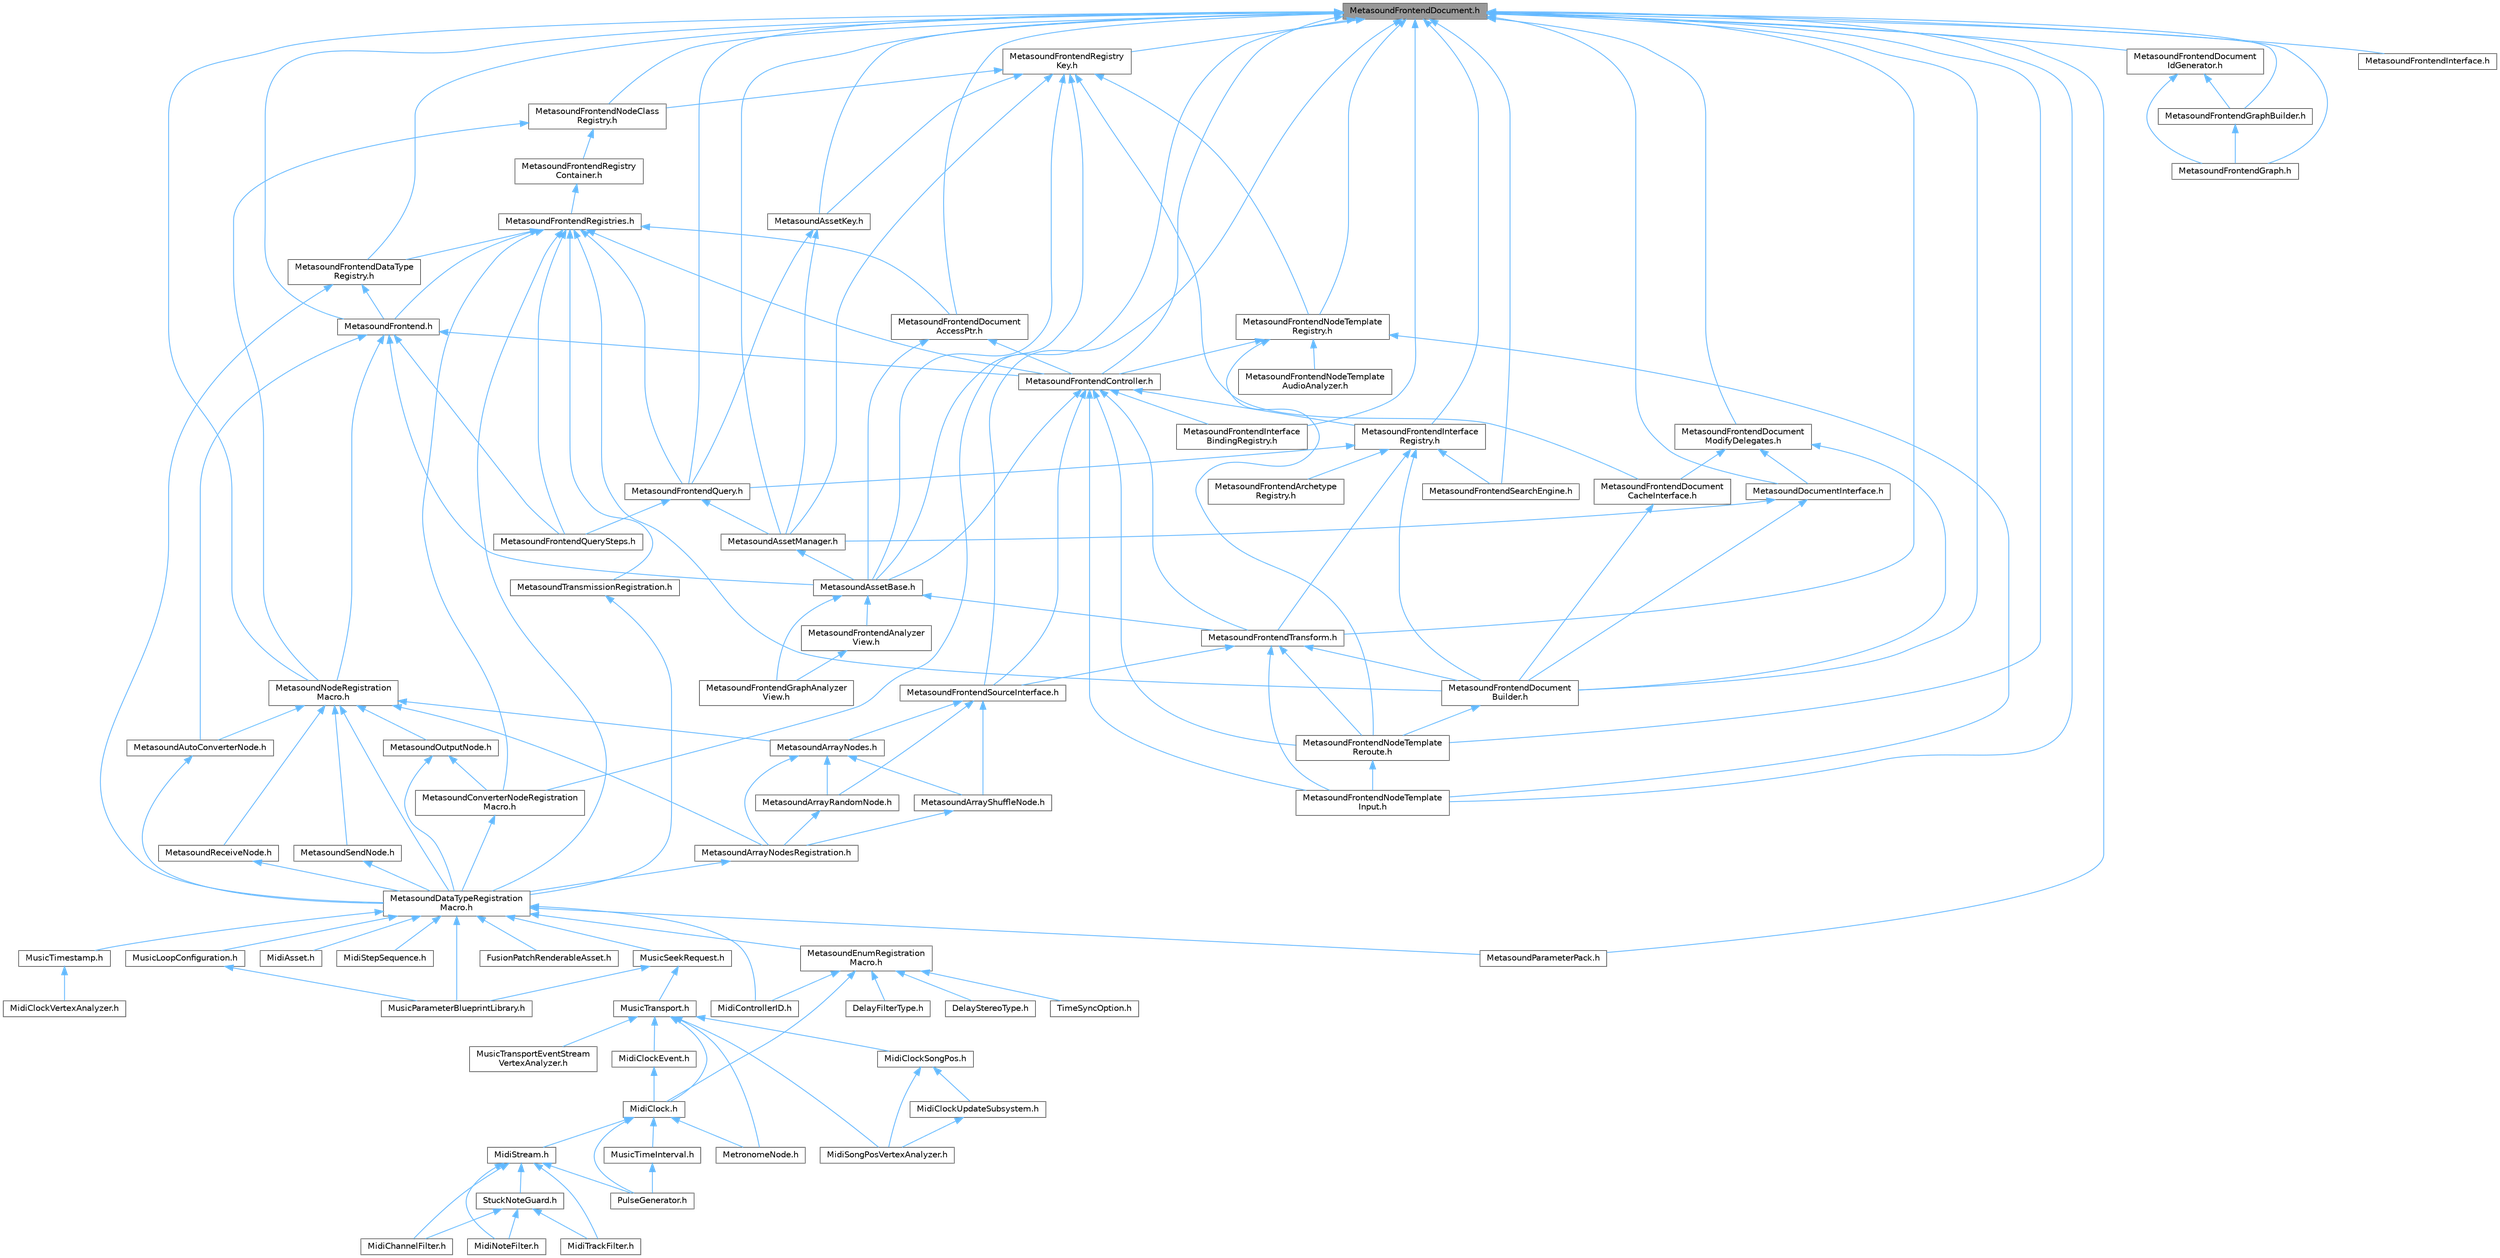 digraph "MetasoundFrontendDocument.h"
{
 // INTERACTIVE_SVG=YES
 // LATEX_PDF_SIZE
  bgcolor="transparent";
  edge [fontname=Helvetica,fontsize=10,labelfontname=Helvetica,labelfontsize=10];
  node [fontname=Helvetica,fontsize=10,shape=box,height=0.2,width=0.4];
  Node1 [id="Node000001",label="MetasoundFrontendDocument.h",height=0.2,width=0.4,color="gray40", fillcolor="grey60", style="filled", fontcolor="black",tooltip=" "];
  Node1 -> Node2 [id="edge1_Node000001_Node000002",dir="back",color="steelblue1",style="solid",tooltip=" "];
  Node2 [id="Node000002",label="MetasoundAssetBase.h",height=0.2,width=0.4,color="grey40", fillcolor="white", style="filled",URL="$d5/d81/MetasoundAssetBase_8h.html",tooltip=" "];
  Node2 -> Node3 [id="edge2_Node000002_Node000003",dir="back",color="steelblue1",style="solid",tooltip=" "];
  Node3 [id="Node000003",label="MetasoundFrontendAnalyzer\lView.h",height=0.2,width=0.4,color="grey40", fillcolor="white", style="filled",URL="$d0/d5e/MetasoundFrontendAnalyzerView_8h.html",tooltip=" "];
  Node3 -> Node4 [id="edge3_Node000003_Node000004",dir="back",color="steelblue1",style="solid",tooltip=" "];
  Node4 [id="Node000004",label="MetasoundFrontendGraphAnalyzer\lView.h",height=0.2,width=0.4,color="grey40", fillcolor="white", style="filled",URL="$d6/dd1/MetasoundFrontendGraphAnalyzerView_8h.html",tooltip=" "];
  Node2 -> Node4 [id="edge4_Node000002_Node000004",dir="back",color="steelblue1",style="solid",tooltip=" "];
  Node2 -> Node5 [id="edge5_Node000002_Node000005",dir="back",color="steelblue1",style="solid",tooltip=" "];
  Node5 [id="Node000005",label="MetasoundFrontendTransform.h",height=0.2,width=0.4,color="grey40", fillcolor="white", style="filled",URL="$dc/d48/MetasoundFrontendTransform_8h.html",tooltip=" "];
  Node5 -> Node6 [id="edge6_Node000005_Node000006",dir="back",color="steelblue1",style="solid",tooltip=" "];
  Node6 [id="Node000006",label="MetasoundFrontendDocument\lBuilder.h",height=0.2,width=0.4,color="grey40", fillcolor="white", style="filled",URL="$da/dfa/MetasoundFrontendDocumentBuilder_8h.html",tooltip=" "];
  Node6 -> Node7 [id="edge7_Node000006_Node000007",dir="back",color="steelblue1",style="solid",tooltip=" "];
  Node7 [id="Node000007",label="MetasoundFrontendNodeTemplate\lReroute.h",height=0.2,width=0.4,color="grey40", fillcolor="white", style="filled",URL="$d7/d33/MetasoundFrontendNodeTemplateReroute_8h.html",tooltip=" "];
  Node7 -> Node8 [id="edge8_Node000007_Node000008",dir="back",color="steelblue1",style="solid",tooltip=" "];
  Node8 [id="Node000008",label="MetasoundFrontendNodeTemplate\lInput.h",height=0.2,width=0.4,color="grey40", fillcolor="white", style="filled",URL="$d6/d69/MetasoundFrontendNodeTemplateInput_8h.html",tooltip=" "];
  Node5 -> Node8 [id="edge9_Node000005_Node000008",dir="back",color="steelblue1",style="solid",tooltip=" "];
  Node5 -> Node7 [id="edge10_Node000005_Node000007",dir="back",color="steelblue1",style="solid",tooltip=" "];
  Node5 -> Node9 [id="edge11_Node000005_Node000009",dir="back",color="steelblue1",style="solid",tooltip=" "];
  Node9 [id="Node000009",label="MetasoundFrontendSourceInterface.h",height=0.2,width=0.4,color="grey40", fillcolor="white", style="filled",URL="$de/db5/MetasoundFrontendSourceInterface_8h.html",tooltip=" "];
  Node9 -> Node10 [id="edge12_Node000009_Node000010",dir="back",color="steelblue1",style="solid",tooltip=" "];
  Node10 [id="Node000010",label="MetasoundArrayNodes.h",height=0.2,width=0.4,color="grey40", fillcolor="white", style="filled",URL="$de/d05/MetasoundArrayNodes_8h.html",tooltip=" "];
  Node10 -> Node11 [id="edge13_Node000010_Node000011",dir="back",color="steelblue1",style="solid",tooltip=" "];
  Node11 [id="Node000011",label="MetasoundArrayNodesRegistration.h",height=0.2,width=0.4,color="grey40", fillcolor="white", style="filled",URL="$d2/d35/MetasoundArrayNodesRegistration_8h.html",tooltip=" "];
  Node11 -> Node12 [id="edge14_Node000011_Node000012",dir="back",color="steelblue1",style="solid",tooltip=" "];
  Node12 [id="Node000012",label="MetasoundDataTypeRegistration\lMacro.h",height=0.2,width=0.4,color="grey40", fillcolor="white", style="filled",URL="$d1/d2b/MetasoundDataTypeRegistrationMacro_8h.html",tooltip=" "];
  Node12 -> Node13 [id="edge15_Node000012_Node000013",dir="back",color="steelblue1",style="solid",tooltip=" "];
  Node13 [id="Node000013",label="FusionPatchRenderableAsset.h",height=0.2,width=0.4,color="grey40", fillcolor="white", style="filled",URL="$d0/dd5/FusionPatchRenderableAsset_8h.html",tooltip=" "];
  Node12 -> Node14 [id="edge16_Node000012_Node000014",dir="back",color="steelblue1",style="solid",tooltip=" "];
  Node14 [id="Node000014",label="MetasoundEnumRegistration\lMacro.h",height=0.2,width=0.4,color="grey40", fillcolor="white", style="filled",URL="$dd/da6/MetasoundEnumRegistrationMacro_8h.html",tooltip=" "];
  Node14 -> Node15 [id="edge17_Node000014_Node000015",dir="back",color="steelblue1",style="solid",tooltip=" "];
  Node15 [id="Node000015",label="DelayFilterType.h",height=0.2,width=0.4,color="grey40", fillcolor="white", style="filled",URL="$da/d13/DelayFilterType_8h.html",tooltip=" "];
  Node14 -> Node16 [id="edge18_Node000014_Node000016",dir="back",color="steelblue1",style="solid",tooltip=" "];
  Node16 [id="Node000016",label="DelayStereoType.h",height=0.2,width=0.4,color="grey40", fillcolor="white", style="filled",URL="$d4/db3/DelayStereoType_8h.html",tooltip=" "];
  Node14 -> Node17 [id="edge19_Node000014_Node000017",dir="back",color="steelblue1",style="solid",tooltip=" "];
  Node17 [id="Node000017",label="MidiClock.h",height=0.2,width=0.4,color="grey40", fillcolor="white", style="filled",URL="$df/d88/MidiClock_8h.html",tooltip=" "];
  Node17 -> Node18 [id="edge20_Node000017_Node000018",dir="back",color="steelblue1",style="solid",tooltip=" "];
  Node18 [id="Node000018",label="MetronomeNode.h",height=0.2,width=0.4,color="grey40", fillcolor="white", style="filled",URL="$d9/daa/MetronomeNode_8h.html",tooltip=" "];
  Node17 -> Node19 [id="edge21_Node000017_Node000019",dir="back",color="steelblue1",style="solid",tooltip=" "];
  Node19 [id="Node000019",label="MidiStream.h",height=0.2,width=0.4,color="grey40", fillcolor="white", style="filled",URL="$d8/ded/MidiStream_8h.html",tooltip=" "];
  Node19 -> Node20 [id="edge22_Node000019_Node000020",dir="back",color="steelblue1",style="solid",tooltip=" "];
  Node20 [id="Node000020",label="MidiChannelFilter.h",height=0.2,width=0.4,color="grey40", fillcolor="white", style="filled",URL="$d3/dab/MidiChannelFilter_8h.html",tooltip=" "];
  Node19 -> Node21 [id="edge23_Node000019_Node000021",dir="back",color="steelblue1",style="solid",tooltip=" "];
  Node21 [id="Node000021",label="MidiNoteFilter.h",height=0.2,width=0.4,color="grey40", fillcolor="white", style="filled",URL="$d4/d05/MidiNoteFilter_8h.html",tooltip=" "];
  Node19 -> Node22 [id="edge24_Node000019_Node000022",dir="back",color="steelblue1",style="solid",tooltip=" "];
  Node22 [id="Node000022",label="MidiTrackFilter.h",height=0.2,width=0.4,color="grey40", fillcolor="white", style="filled",URL="$d0/d2f/MidiTrackFilter_8h.html",tooltip=" "];
  Node19 -> Node23 [id="edge25_Node000019_Node000023",dir="back",color="steelblue1",style="solid",tooltip=" "];
  Node23 [id="Node000023",label="PulseGenerator.h",height=0.2,width=0.4,color="grey40", fillcolor="white", style="filled",URL="$da/db3/PulseGenerator_8h.html",tooltip=" "];
  Node19 -> Node24 [id="edge26_Node000019_Node000024",dir="back",color="steelblue1",style="solid",tooltip=" "];
  Node24 [id="Node000024",label="StuckNoteGuard.h",height=0.2,width=0.4,color="grey40", fillcolor="white", style="filled",URL="$df/dcf/StuckNoteGuard_8h.html",tooltip=" "];
  Node24 -> Node20 [id="edge27_Node000024_Node000020",dir="back",color="steelblue1",style="solid",tooltip=" "];
  Node24 -> Node21 [id="edge28_Node000024_Node000021",dir="back",color="steelblue1",style="solid",tooltip=" "];
  Node24 -> Node22 [id="edge29_Node000024_Node000022",dir="back",color="steelblue1",style="solid",tooltip=" "];
  Node17 -> Node25 [id="edge30_Node000017_Node000025",dir="back",color="steelblue1",style="solid",tooltip=" "];
  Node25 [id="Node000025",label="MusicTimeInterval.h",height=0.2,width=0.4,color="grey40", fillcolor="white", style="filled",URL="$dc/da7/MusicTimeInterval_8h.html",tooltip=" "];
  Node25 -> Node23 [id="edge31_Node000025_Node000023",dir="back",color="steelblue1",style="solid",tooltip=" "];
  Node17 -> Node23 [id="edge32_Node000017_Node000023",dir="back",color="steelblue1",style="solid",tooltip=" "];
  Node14 -> Node26 [id="edge33_Node000014_Node000026",dir="back",color="steelblue1",style="solid",tooltip=" "];
  Node26 [id="Node000026",label="MidiControllerID.h",height=0.2,width=0.4,color="grey40", fillcolor="white", style="filled",URL="$d0/d53/MidiControllerID_8h.html",tooltip=" "];
  Node14 -> Node27 [id="edge34_Node000014_Node000027",dir="back",color="steelblue1",style="solid",tooltip=" "];
  Node27 [id="Node000027",label="TimeSyncOption.h",height=0.2,width=0.4,color="grey40", fillcolor="white", style="filled",URL="$d4/dc5/HarmonixMetasound_2Public_2HarmonixMetasound_2DataTypes_2TimeSyncOption_8h.html",tooltip=" "];
  Node12 -> Node28 [id="edge35_Node000012_Node000028",dir="back",color="steelblue1",style="solid",tooltip=" "];
  Node28 [id="Node000028",label="MetasoundParameterPack.h",height=0.2,width=0.4,color="grey40", fillcolor="white", style="filled",URL="$d8/d84/MetasoundParameterPack_8h.html",tooltip=" "];
  Node12 -> Node29 [id="edge36_Node000012_Node000029",dir="back",color="steelblue1",style="solid",tooltip=" "];
  Node29 [id="Node000029",label="MidiAsset.h",height=0.2,width=0.4,color="grey40", fillcolor="white", style="filled",URL="$da/d6b/MidiAsset_8h.html",tooltip=" "];
  Node12 -> Node26 [id="edge37_Node000012_Node000026",dir="back",color="steelblue1",style="solid",tooltip=" "];
  Node12 -> Node30 [id="edge38_Node000012_Node000030",dir="back",color="steelblue1",style="solid",tooltip=" "];
  Node30 [id="Node000030",label="MidiStepSequence.h",height=0.2,width=0.4,color="grey40", fillcolor="white", style="filled",URL="$de/dbc/MidiStepSequence_8h.html",tooltip=" "];
  Node12 -> Node31 [id="edge39_Node000012_Node000031",dir="back",color="steelblue1",style="solid",tooltip=" "];
  Node31 [id="Node000031",label="MusicLoopConfiguration.h",height=0.2,width=0.4,color="grey40", fillcolor="white", style="filled",URL="$de/d33/MusicLoopConfiguration_8h.html",tooltip=" "];
  Node31 -> Node32 [id="edge40_Node000031_Node000032",dir="back",color="steelblue1",style="solid",tooltip=" "];
  Node32 [id="Node000032",label="MusicParameterBlueprintLibrary.h",height=0.2,width=0.4,color="grey40", fillcolor="white", style="filled",URL="$d0/d2e/MusicParameterBlueprintLibrary_8h.html",tooltip=" "];
  Node12 -> Node32 [id="edge41_Node000012_Node000032",dir="back",color="steelblue1",style="solid",tooltip=" "];
  Node12 -> Node33 [id="edge42_Node000012_Node000033",dir="back",color="steelblue1",style="solid",tooltip=" "];
  Node33 [id="Node000033",label="MusicSeekRequest.h",height=0.2,width=0.4,color="grey40", fillcolor="white", style="filled",URL="$d0/d38/MusicSeekRequest_8h.html",tooltip=" "];
  Node33 -> Node32 [id="edge43_Node000033_Node000032",dir="back",color="steelblue1",style="solid",tooltip=" "];
  Node33 -> Node34 [id="edge44_Node000033_Node000034",dir="back",color="steelblue1",style="solid",tooltip=" "];
  Node34 [id="Node000034",label="MusicTransport.h",height=0.2,width=0.4,color="grey40", fillcolor="white", style="filled",URL="$d2/d3d/MusicTransport_8h.html",tooltip=" "];
  Node34 -> Node18 [id="edge45_Node000034_Node000018",dir="back",color="steelblue1",style="solid",tooltip=" "];
  Node34 -> Node17 [id="edge46_Node000034_Node000017",dir="back",color="steelblue1",style="solid",tooltip=" "];
  Node34 -> Node35 [id="edge47_Node000034_Node000035",dir="back",color="steelblue1",style="solid",tooltip=" "];
  Node35 [id="Node000035",label="MidiClockEvent.h",height=0.2,width=0.4,color="grey40", fillcolor="white", style="filled",URL="$d7/d7d/MidiClockEvent_8h.html",tooltip=" "];
  Node35 -> Node17 [id="edge48_Node000035_Node000017",dir="back",color="steelblue1",style="solid",tooltip=" "];
  Node34 -> Node36 [id="edge49_Node000034_Node000036",dir="back",color="steelblue1",style="solid",tooltip=" "];
  Node36 [id="Node000036",label="MidiClockSongPos.h",height=0.2,width=0.4,color="grey40", fillcolor="white", style="filled",URL="$d2/d72/MidiClockSongPos_8h.html",tooltip=" "];
  Node36 -> Node37 [id="edge50_Node000036_Node000037",dir="back",color="steelblue1",style="solid",tooltip=" "];
  Node37 [id="Node000037",label="MidiClockUpdateSubsystem.h",height=0.2,width=0.4,color="grey40", fillcolor="white", style="filled",URL="$dc/d52/MidiClockUpdateSubsystem_8h.html",tooltip=" "];
  Node37 -> Node38 [id="edge51_Node000037_Node000038",dir="back",color="steelblue1",style="solid",tooltip=" "];
  Node38 [id="Node000038",label="MidiSongPosVertexAnalyzer.h",height=0.2,width=0.4,color="grey40", fillcolor="white", style="filled",URL="$db/d10/MidiSongPosVertexAnalyzer_8h.html",tooltip=" "];
  Node36 -> Node38 [id="edge52_Node000036_Node000038",dir="back",color="steelblue1",style="solid",tooltip=" "];
  Node34 -> Node38 [id="edge53_Node000034_Node000038",dir="back",color="steelblue1",style="solid",tooltip=" "];
  Node34 -> Node39 [id="edge54_Node000034_Node000039",dir="back",color="steelblue1",style="solid",tooltip=" "];
  Node39 [id="Node000039",label="MusicTransportEventStream\lVertexAnalyzer.h",height=0.2,width=0.4,color="grey40", fillcolor="white", style="filled",URL="$d1/da4/MusicTransportEventStreamVertexAnalyzer_8h.html",tooltip=" "];
  Node12 -> Node40 [id="edge55_Node000012_Node000040",dir="back",color="steelblue1",style="solid",tooltip=" "];
  Node40 [id="Node000040",label="MusicTimestamp.h",height=0.2,width=0.4,color="grey40", fillcolor="white", style="filled",URL="$dc/d8f/MusicTimestamp_8h.html",tooltip=" "];
  Node40 -> Node41 [id="edge56_Node000040_Node000041",dir="back",color="steelblue1",style="solid",tooltip=" "];
  Node41 [id="Node000041",label="MidiClockVertexAnalyzer.h",height=0.2,width=0.4,color="grey40", fillcolor="white", style="filled",URL="$d5/dfa/MidiClockVertexAnalyzer_8h.html",tooltip=" "];
  Node10 -> Node42 [id="edge57_Node000010_Node000042",dir="back",color="steelblue1",style="solid",tooltip=" "];
  Node42 [id="Node000042",label="MetasoundArrayRandomNode.h",height=0.2,width=0.4,color="grey40", fillcolor="white", style="filled",URL="$d3/d94/MetasoundArrayRandomNode_8h.html",tooltip=" "];
  Node42 -> Node11 [id="edge58_Node000042_Node000011",dir="back",color="steelblue1",style="solid",tooltip=" "];
  Node10 -> Node43 [id="edge59_Node000010_Node000043",dir="back",color="steelblue1",style="solid",tooltip=" "];
  Node43 [id="Node000043",label="MetasoundArrayShuffleNode.h",height=0.2,width=0.4,color="grey40", fillcolor="white", style="filled",URL="$db/dcb/MetasoundArrayShuffleNode_8h.html",tooltip=" "];
  Node43 -> Node11 [id="edge60_Node000043_Node000011",dir="back",color="steelblue1",style="solid",tooltip=" "];
  Node9 -> Node42 [id="edge61_Node000009_Node000042",dir="back",color="steelblue1",style="solid",tooltip=" "];
  Node9 -> Node43 [id="edge62_Node000009_Node000043",dir="back",color="steelblue1",style="solid",tooltip=" "];
  Node1 -> Node44 [id="edge63_Node000001_Node000044",dir="back",color="steelblue1",style="solid",tooltip=" "];
  Node44 [id="Node000044",label="MetasoundAssetKey.h",height=0.2,width=0.4,color="grey40", fillcolor="white", style="filled",URL="$d9/d63/MetasoundAssetKey_8h.html",tooltip=" "];
  Node44 -> Node45 [id="edge64_Node000044_Node000045",dir="back",color="steelblue1",style="solid",tooltip=" "];
  Node45 [id="Node000045",label="MetasoundAssetManager.h",height=0.2,width=0.4,color="grey40", fillcolor="white", style="filled",URL="$dd/da3/MetasoundAssetManager_8h.html",tooltip=" "];
  Node45 -> Node2 [id="edge65_Node000045_Node000002",dir="back",color="steelblue1",style="solid",tooltip=" "];
  Node44 -> Node46 [id="edge66_Node000044_Node000046",dir="back",color="steelblue1",style="solid",tooltip=" "];
  Node46 [id="Node000046",label="MetasoundFrontendQuery.h",height=0.2,width=0.4,color="grey40", fillcolor="white", style="filled",URL="$d6/dba/MetasoundFrontendQuery_8h.html",tooltip=" "];
  Node46 -> Node45 [id="edge67_Node000046_Node000045",dir="back",color="steelblue1",style="solid",tooltip=" "];
  Node46 -> Node47 [id="edge68_Node000046_Node000047",dir="back",color="steelblue1",style="solid",tooltip=" "];
  Node47 [id="Node000047",label="MetasoundFrontendQuerySteps.h",height=0.2,width=0.4,color="grey40", fillcolor="white", style="filled",URL="$d1/d63/MetasoundFrontendQuerySteps_8h.html",tooltip=" "];
  Node1 -> Node45 [id="edge69_Node000001_Node000045",dir="back",color="steelblue1",style="solid",tooltip=" "];
  Node1 -> Node48 [id="edge70_Node000001_Node000048",dir="back",color="steelblue1",style="solid",tooltip=" "];
  Node48 [id="Node000048",label="MetasoundDocumentInterface.h",height=0.2,width=0.4,color="grey40", fillcolor="white", style="filled",URL="$dd/dfb/MetasoundDocumentInterface_8h.html",tooltip=" "];
  Node48 -> Node45 [id="edge71_Node000048_Node000045",dir="back",color="steelblue1",style="solid",tooltip=" "];
  Node48 -> Node6 [id="edge72_Node000048_Node000006",dir="back",color="steelblue1",style="solid",tooltip=" "];
  Node1 -> Node49 [id="edge73_Node000001_Node000049",dir="back",color="steelblue1",style="solid",tooltip=" "];
  Node49 [id="Node000049",label="MetasoundFrontend.h",height=0.2,width=0.4,color="grey40", fillcolor="white", style="filled",URL="$d4/d31/MetasoundFrontend_8h.html",tooltip=" "];
  Node49 -> Node2 [id="edge74_Node000049_Node000002",dir="back",color="steelblue1",style="solid",tooltip=" "];
  Node49 -> Node50 [id="edge75_Node000049_Node000050",dir="back",color="steelblue1",style="solid",tooltip=" "];
  Node50 [id="Node000050",label="MetasoundAutoConverterNode.h",height=0.2,width=0.4,color="grey40", fillcolor="white", style="filled",URL="$de/d7e/MetasoundAutoConverterNode_8h.html",tooltip=" "];
  Node50 -> Node12 [id="edge76_Node000050_Node000012",dir="back",color="steelblue1",style="solid",tooltip=" "];
  Node49 -> Node51 [id="edge77_Node000049_Node000051",dir="back",color="steelblue1",style="solid",tooltip=" "];
  Node51 [id="Node000051",label="MetasoundFrontendController.h",height=0.2,width=0.4,color="grey40", fillcolor="white", style="filled",URL="$d0/d64/MetasoundFrontendController_8h.html",tooltip=" "];
  Node51 -> Node2 [id="edge78_Node000051_Node000002",dir="back",color="steelblue1",style="solid",tooltip=" "];
  Node51 -> Node52 [id="edge79_Node000051_Node000052",dir="back",color="steelblue1",style="solid",tooltip=" "];
  Node52 [id="Node000052",label="MetasoundFrontendInterface\lBindingRegistry.h",height=0.2,width=0.4,color="grey40", fillcolor="white", style="filled",URL="$da/de4/MetasoundFrontendInterfaceBindingRegistry_8h.html",tooltip=" "];
  Node51 -> Node53 [id="edge80_Node000051_Node000053",dir="back",color="steelblue1",style="solid",tooltip=" "];
  Node53 [id="Node000053",label="MetasoundFrontendInterface\lRegistry.h",height=0.2,width=0.4,color="grey40", fillcolor="white", style="filled",URL="$d7/d91/MetasoundFrontendInterfaceRegistry_8h.html",tooltip=" "];
  Node53 -> Node54 [id="edge81_Node000053_Node000054",dir="back",color="steelblue1",style="solid",tooltip=" "];
  Node54 [id="Node000054",label="MetasoundFrontendArchetype\lRegistry.h",height=0.2,width=0.4,color="grey40", fillcolor="white", style="filled",URL="$db/d0e/MetasoundFrontendArchetypeRegistry_8h.html",tooltip=" "];
  Node53 -> Node6 [id="edge82_Node000053_Node000006",dir="back",color="steelblue1",style="solid",tooltip=" "];
  Node53 -> Node46 [id="edge83_Node000053_Node000046",dir="back",color="steelblue1",style="solid",tooltip=" "];
  Node53 -> Node55 [id="edge84_Node000053_Node000055",dir="back",color="steelblue1",style="solid",tooltip=" "];
  Node55 [id="Node000055",label="MetasoundFrontendSearchEngine.h",height=0.2,width=0.4,color="grey40", fillcolor="white", style="filled",URL="$d3/de8/MetasoundFrontendSearchEngine_8h.html",tooltip=" "];
  Node53 -> Node5 [id="edge85_Node000053_Node000005",dir="back",color="steelblue1",style="solid",tooltip=" "];
  Node51 -> Node8 [id="edge86_Node000051_Node000008",dir="back",color="steelblue1",style="solid",tooltip=" "];
  Node51 -> Node7 [id="edge87_Node000051_Node000007",dir="back",color="steelblue1",style="solid",tooltip=" "];
  Node51 -> Node9 [id="edge88_Node000051_Node000009",dir="back",color="steelblue1",style="solid",tooltip=" "];
  Node51 -> Node5 [id="edge89_Node000051_Node000005",dir="back",color="steelblue1",style="solid",tooltip=" "];
  Node49 -> Node47 [id="edge90_Node000049_Node000047",dir="back",color="steelblue1",style="solid",tooltip=" "];
  Node49 -> Node56 [id="edge91_Node000049_Node000056",dir="back",color="steelblue1",style="solid",tooltip=" "];
  Node56 [id="Node000056",label="MetasoundNodeRegistration\lMacro.h",height=0.2,width=0.4,color="grey40", fillcolor="white", style="filled",URL="$d3/d0b/MetasoundNodeRegistrationMacro_8h.html",tooltip=" "];
  Node56 -> Node10 [id="edge92_Node000056_Node000010",dir="back",color="steelblue1",style="solid",tooltip=" "];
  Node56 -> Node11 [id="edge93_Node000056_Node000011",dir="back",color="steelblue1",style="solid",tooltip=" "];
  Node56 -> Node50 [id="edge94_Node000056_Node000050",dir="back",color="steelblue1",style="solid",tooltip=" "];
  Node56 -> Node12 [id="edge95_Node000056_Node000012",dir="back",color="steelblue1",style="solid",tooltip=" "];
  Node56 -> Node57 [id="edge96_Node000056_Node000057",dir="back",color="steelblue1",style="solid",tooltip=" "];
  Node57 [id="Node000057",label="MetasoundOutputNode.h",height=0.2,width=0.4,color="grey40", fillcolor="white", style="filled",URL="$d5/d06/MetasoundOutputNode_8h.html",tooltip=" "];
  Node57 -> Node58 [id="edge97_Node000057_Node000058",dir="back",color="steelblue1",style="solid",tooltip=" "];
  Node58 [id="Node000058",label="MetasoundConverterNodeRegistration\lMacro.h",height=0.2,width=0.4,color="grey40", fillcolor="white", style="filled",URL="$d1/de5/MetasoundConverterNodeRegistrationMacro_8h.html",tooltip=" "];
  Node58 -> Node12 [id="edge98_Node000058_Node000012",dir="back",color="steelblue1",style="solid",tooltip=" "];
  Node57 -> Node12 [id="edge99_Node000057_Node000012",dir="back",color="steelblue1",style="solid",tooltip=" "];
  Node56 -> Node59 [id="edge100_Node000056_Node000059",dir="back",color="steelblue1",style="solid",tooltip=" "];
  Node59 [id="Node000059",label="MetasoundReceiveNode.h",height=0.2,width=0.4,color="grey40", fillcolor="white", style="filled",URL="$d3/d08/MetasoundReceiveNode_8h.html",tooltip=" "];
  Node59 -> Node12 [id="edge101_Node000059_Node000012",dir="back",color="steelblue1",style="solid",tooltip=" "];
  Node56 -> Node60 [id="edge102_Node000056_Node000060",dir="back",color="steelblue1",style="solid",tooltip=" "];
  Node60 [id="Node000060",label="MetasoundSendNode.h",height=0.2,width=0.4,color="grey40", fillcolor="white", style="filled",URL="$dc/dca/MetasoundSendNode_8h.html",tooltip=" "];
  Node60 -> Node12 [id="edge103_Node000060_Node000012",dir="back",color="steelblue1",style="solid",tooltip=" "];
  Node1 -> Node51 [id="edge104_Node000001_Node000051",dir="back",color="steelblue1",style="solid",tooltip=" "];
  Node1 -> Node61 [id="edge105_Node000001_Node000061",dir="back",color="steelblue1",style="solid",tooltip=" "];
  Node61 [id="Node000061",label="MetasoundFrontendDataType\lRegistry.h",height=0.2,width=0.4,color="grey40", fillcolor="white", style="filled",URL="$d3/d48/MetasoundFrontendDataTypeRegistry_8h.html",tooltip=" "];
  Node61 -> Node12 [id="edge106_Node000061_Node000012",dir="back",color="steelblue1",style="solid",tooltip=" "];
  Node61 -> Node49 [id="edge107_Node000061_Node000049",dir="back",color="steelblue1",style="solid",tooltip=" "];
  Node1 -> Node62 [id="edge108_Node000001_Node000062",dir="back",color="steelblue1",style="solid",tooltip=" "];
  Node62 [id="Node000062",label="MetasoundFrontendDocument\lAccessPtr.h",height=0.2,width=0.4,color="grey40", fillcolor="white", style="filled",URL="$d6/daa/MetasoundFrontendDocumentAccessPtr_8h.html",tooltip=" "];
  Node62 -> Node2 [id="edge109_Node000062_Node000002",dir="back",color="steelblue1",style="solid",tooltip=" "];
  Node62 -> Node51 [id="edge110_Node000062_Node000051",dir="back",color="steelblue1",style="solid",tooltip=" "];
  Node1 -> Node6 [id="edge111_Node000001_Node000006",dir="back",color="steelblue1",style="solid",tooltip=" "];
  Node1 -> Node63 [id="edge112_Node000001_Node000063",dir="back",color="steelblue1",style="solid",tooltip=" "];
  Node63 [id="Node000063",label="MetasoundFrontendDocument\lIdGenerator.h",height=0.2,width=0.4,color="grey40", fillcolor="white", style="filled",URL="$dc/d7e/MetasoundFrontendDocumentIdGenerator_8h.html",tooltip=" "];
  Node63 -> Node64 [id="edge113_Node000063_Node000064",dir="back",color="steelblue1",style="solid",tooltip=" "];
  Node64 [id="Node000064",label="MetasoundFrontendGraph.h",height=0.2,width=0.4,color="grey40", fillcolor="white", style="filled",URL="$db/d4b/MetasoundFrontendGraph_8h.html",tooltip=" "];
  Node63 -> Node65 [id="edge114_Node000063_Node000065",dir="back",color="steelblue1",style="solid",tooltip=" "];
  Node65 [id="Node000065",label="MetasoundFrontendGraphBuilder.h",height=0.2,width=0.4,color="grey40", fillcolor="white", style="filled",URL="$d4/d98/MetasoundFrontendGraphBuilder_8h.html",tooltip=" "];
  Node65 -> Node64 [id="edge115_Node000065_Node000064",dir="back",color="steelblue1",style="solid",tooltip=" "];
  Node1 -> Node66 [id="edge116_Node000001_Node000066",dir="back",color="steelblue1",style="solid",tooltip=" "];
  Node66 [id="Node000066",label="MetasoundFrontendDocument\lModifyDelegates.h",height=0.2,width=0.4,color="grey40", fillcolor="white", style="filled",URL="$d8/dfc/MetasoundFrontendDocumentModifyDelegates_8h.html",tooltip=" "];
  Node66 -> Node48 [id="edge117_Node000066_Node000048",dir="back",color="steelblue1",style="solid",tooltip=" "];
  Node66 -> Node6 [id="edge118_Node000066_Node000006",dir="back",color="steelblue1",style="solid",tooltip=" "];
  Node66 -> Node67 [id="edge119_Node000066_Node000067",dir="back",color="steelblue1",style="solid",tooltip=" "];
  Node67 [id="Node000067",label="MetasoundFrontendDocument\lCacheInterface.h",height=0.2,width=0.4,color="grey40", fillcolor="white", style="filled",URL="$d9/d74/MetasoundFrontendDocumentCacheInterface_8h.html",tooltip=" "];
  Node67 -> Node6 [id="edge120_Node000067_Node000006",dir="back",color="steelblue1",style="solid",tooltip=" "];
  Node1 -> Node64 [id="edge121_Node000001_Node000064",dir="back",color="steelblue1",style="solid",tooltip=" "];
  Node1 -> Node65 [id="edge122_Node000001_Node000065",dir="back",color="steelblue1",style="solid",tooltip=" "];
  Node1 -> Node68 [id="edge123_Node000001_Node000068",dir="back",color="steelblue1",style="solid",tooltip=" "];
  Node68 [id="Node000068",label="MetasoundFrontendInterface.h",height=0.2,width=0.4,color="grey40", fillcolor="white", style="filled",URL="$df/d45/MetasoundFrontendInterface_8h.html",tooltip=" "];
  Node1 -> Node52 [id="edge124_Node000001_Node000052",dir="back",color="steelblue1",style="solid",tooltip=" "];
  Node1 -> Node53 [id="edge125_Node000001_Node000053",dir="back",color="steelblue1",style="solid",tooltip=" "];
  Node1 -> Node69 [id="edge126_Node000001_Node000069",dir="back",color="steelblue1",style="solid",tooltip=" "];
  Node69 [id="Node000069",label="MetasoundFrontendNodeClass\lRegistry.h",height=0.2,width=0.4,color="grey40", fillcolor="white", style="filled",URL="$d3/d29/MetasoundFrontendNodeClassRegistry_8h.html",tooltip=" "];
  Node69 -> Node70 [id="edge127_Node000069_Node000070",dir="back",color="steelblue1",style="solid",tooltip=" "];
  Node70 [id="Node000070",label="MetasoundFrontendRegistry\lContainer.h",height=0.2,width=0.4,color="grey40", fillcolor="white", style="filled",URL="$dd/d2f/MetasoundFrontendRegistryContainer_8h.html",tooltip=" "];
  Node70 -> Node71 [id="edge128_Node000070_Node000071",dir="back",color="steelblue1",style="solid",tooltip=" "];
  Node71 [id="Node000071",label="MetasoundFrontendRegistries.h",height=0.2,width=0.4,color="grey40", fillcolor="white", style="filled",URL="$db/d02/MetasoundFrontendRegistries_8h.html",tooltip=" "];
  Node71 -> Node58 [id="edge129_Node000071_Node000058",dir="back",color="steelblue1",style="solid",tooltip=" "];
  Node71 -> Node12 [id="edge130_Node000071_Node000012",dir="back",color="steelblue1",style="solid",tooltip=" "];
  Node71 -> Node49 [id="edge131_Node000071_Node000049",dir="back",color="steelblue1",style="solid",tooltip=" "];
  Node71 -> Node51 [id="edge132_Node000071_Node000051",dir="back",color="steelblue1",style="solid",tooltip=" "];
  Node71 -> Node61 [id="edge133_Node000071_Node000061",dir="back",color="steelblue1",style="solid",tooltip=" "];
  Node71 -> Node62 [id="edge134_Node000071_Node000062",dir="back",color="steelblue1",style="solid",tooltip=" "];
  Node71 -> Node6 [id="edge135_Node000071_Node000006",dir="back",color="steelblue1",style="solid",tooltip=" "];
  Node71 -> Node46 [id="edge136_Node000071_Node000046",dir="back",color="steelblue1",style="solid",tooltip=" "];
  Node71 -> Node47 [id="edge137_Node000071_Node000047",dir="back",color="steelblue1",style="solid",tooltip=" "];
  Node71 -> Node72 [id="edge138_Node000071_Node000072",dir="back",color="steelblue1",style="solid",tooltip=" "];
  Node72 [id="Node000072",label="MetasoundTransmissionRegistration.h",height=0.2,width=0.4,color="grey40", fillcolor="white", style="filled",URL="$d8/da5/MetasoundTransmissionRegistration_8h.html",tooltip=" "];
  Node72 -> Node12 [id="edge139_Node000072_Node000012",dir="back",color="steelblue1",style="solid",tooltip=" "];
  Node69 -> Node56 [id="edge140_Node000069_Node000056",dir="back",color="steelblue1",style="solid",tooltip=" "];
  Node1 -> Node8 [id="edge141_Node000001_Node000008",dir="back",color="steelblue1",style="solid",tooltip=" "];
  Node1 -> Node73 [id="edge142_Node000001_Node000073",dir="back",color="steelblue1",style="solid",tooltip=" "];
  Node73 [id="Node000073",label="MetasoundFrontendNodeTemplate\lRegistry.h",height=0.2,width=0.4,color="grey40", fillcolor="white", style="filled",URL="$d8/da9/MetasoundFrontendNodeTemplateRegistry_8h.html",tooltip=" "];
  Node73 -> Node51 [id="edge143_Node000073_Node000051",dir="back",color="steelblue1",style="solid",tooltip=" "];
  Node73 -> Node74 [id="edge144_Node000073_Node000074",dir="back",color="steelblue1",style="solid",tooltip=" "];
  Node74 [id="Node000074",label="MetasoundFrontendNodeTemplate\lAudioAnalyzer.h",height=0.2,width=0.4,color="grey40", fillcolor="white", style="filled",URL="$d7/dea/MetasoundFrontendNodeTemplateAudioAnalyzer_8h.html",tooltip=" "];
  Node73 -> Node8 [id="edge145_Node000073_Node000008",dir="back",color="steelblue1",style="solid",tooltip=" "];
  Node73 -> Node7 [id="edge146_Node000073_Node000007",dir="back",color="steelblue1",style="solid",tooltip=" "];
  Node1 -> Node7 [id="edge147_Node000001_Node000007",dir="back",color="steelblue1",style="solid",tooltip=" "];
  Node1 -> Node46 [id="edge148_Node000001_Node000046",dir="back",color="steelblue1",style="solid",tooltip=" "];
  Node1 -> Node75 [id="edge149_Node000001_Node000075",dir="back",color="steelblue1",style="solid",tooltip=" "];
  Node75 [id="Node000075",label="MetasoundFrontendRegistry\lKey.h",height=0.2,width=0.4,color="grey40", fillcolor="white", style="filled",URL="$d2/dfa/MetasoundFrontendRegistryKey_8h.html",tooltip=" "];
  Node75 -> Node2 [id="edge150_Node000075_Node000002",dir="back",color="steelblue1",style="solid",tooltip=" "];
  Node75 -> Node44 [id="edge151_Node000075_Node000044",dir="back",color="steelblue1",style="solid",tooltip=" "];
  Node75 -> Node45 [id="edge152_Node000075_Node000045",dir="back",color="steelblue1",style="solid",tooltip=" "];
  Node75 -> Node58 [id="edge153_Node000075_Node000058",dir="back",color="steelblue1",style="solid",tooltip=" "];
  Node75 -> Node67 [id="edge154_Node000075_Node000067",dir="back",color="steelblue1",style="solid",tooltip=" "];
  Node75 -> Node69 [id="edge155_Node000075_Node000069",dir="back",color="steelblue1",style="solid",tooltip=" "];
  Node75 -> Node73 [id="edge156_Node000075_Node000073",dir="back",color="steelblue1",style="solid",tooltip=" "];
  Node1 -> Node55 [id="edge157_Node000001_Node000055",dir="back",color="steelblue1",style="solid",tooltip=" "];
  Node1 -> Node9 [id="edge158_Node000001_Node000009",dir="back",color="steelblue1",style="solid",tooltip=" "];
  Node1 -> Node5 [id="edge159_Node000001_Node000005",dir="back",color="steelblue1",style="solid",tooltip=" "];
  Node1 -> Node56 [id="edge160_Node000001_Node000056",dir="back",color="steelblue1",style="solid",tooltip=" "];
  Node1 -> Node28 [id="edge161_Node000001_Node000028",dir="back",color="steelblue1",style="solid",tooltip=" "];
}

